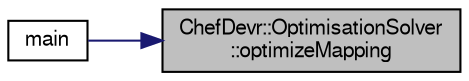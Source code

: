 digraph "ChefDevr::OptimisationSolver::optimizeMapping"
{
 // LATEX_PDF_SIZE
  edge [fontname="FreeSans",fontsize="10",labelfontname="FreeSans",labelfontsize="10"];
  node [fontname="FreeSans",fontsize="10",shape=record];
  rankdir="RL";
  Node19 [label="ChefDevr::OptimisationSolver\l::optimizeMapping",height=0.2,width=0.4,color="black", fillcolor="grey75", style="filled", fontcolor="black",tooltip="Computes the optimized parametrisation of the BRDFs manifold. Uses Hook & Jeeves method to solve the ..."];
  Node19 -> Node20 [dir="back",color="midnightblue",fontsize="10",style="solid",fontname="FreeSans"];
  Node20 [label="main",height=0.2,width=0.4,color="black", fillcolor="white", style="filled",URL="$main_8cpp.html#a65775db3214ebf9820e76bf61629231f",tooltip=" "];
}
